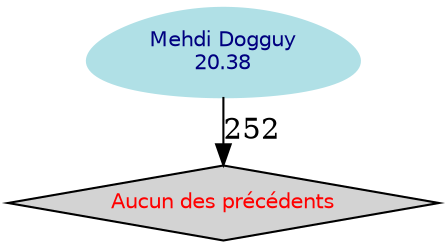 digraph Results {
  ranksep=0.25;
 "Mehdi Dogguy\n20.38" [ style="filled" , color="powderblue", shape=egg, fontcolor="NavyBlue", fontname="Helvetica", fontsize=10  ];
 "Mehdi Dogguy\n20.38" -> "Aucun des précédents" [ label="252" ];
 "Aucun des précédents" [ style="filled" , shape=diamond, fontcolor="Red", fontname="Helvetica", fontsize=10  ];
}

